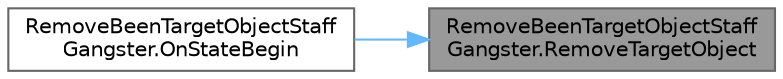 digraph "RemoveBeenTargetObjectStaffGangster.RemoveTargetObject"
{
 // LATEX_PDF_SIZE
  bgcolor="transparent";
  edge [fontname=Helvetica,fontsize=10,labelfontname=Helvetica,labelfontsize=10];
  node [fontname=Helvetica,fontsize=10,shape=box,height=0.2,width=0.4];
  rankdir="RL";
  Node1 [id="Node000001",label="RemoveBeenTargetObjectStaff\lGangster.RemoveTargetObject",height=0.2,width=0.4,color="gray40", fillcolor="grey60", style="filled", fontcolor="black",tooltip=" "];
  Node1 -> Node2 [id="edge1_Node000001_Node000002",dir="back",color="steelblue1",style="solid",tooltip=" "];
  Node2 [id="Node000002",label="RemoveBeenTargetObjectStaff\lGangster.OnStateBegin",height=0.2,width=0.4,color="grey40", fillcolor="white", style="filled",URL="$class_remove_been_target_object_staff_gangster.html#a48c39b5270f9fe6063895e0f1e31a812",tooltip=" "];
}
